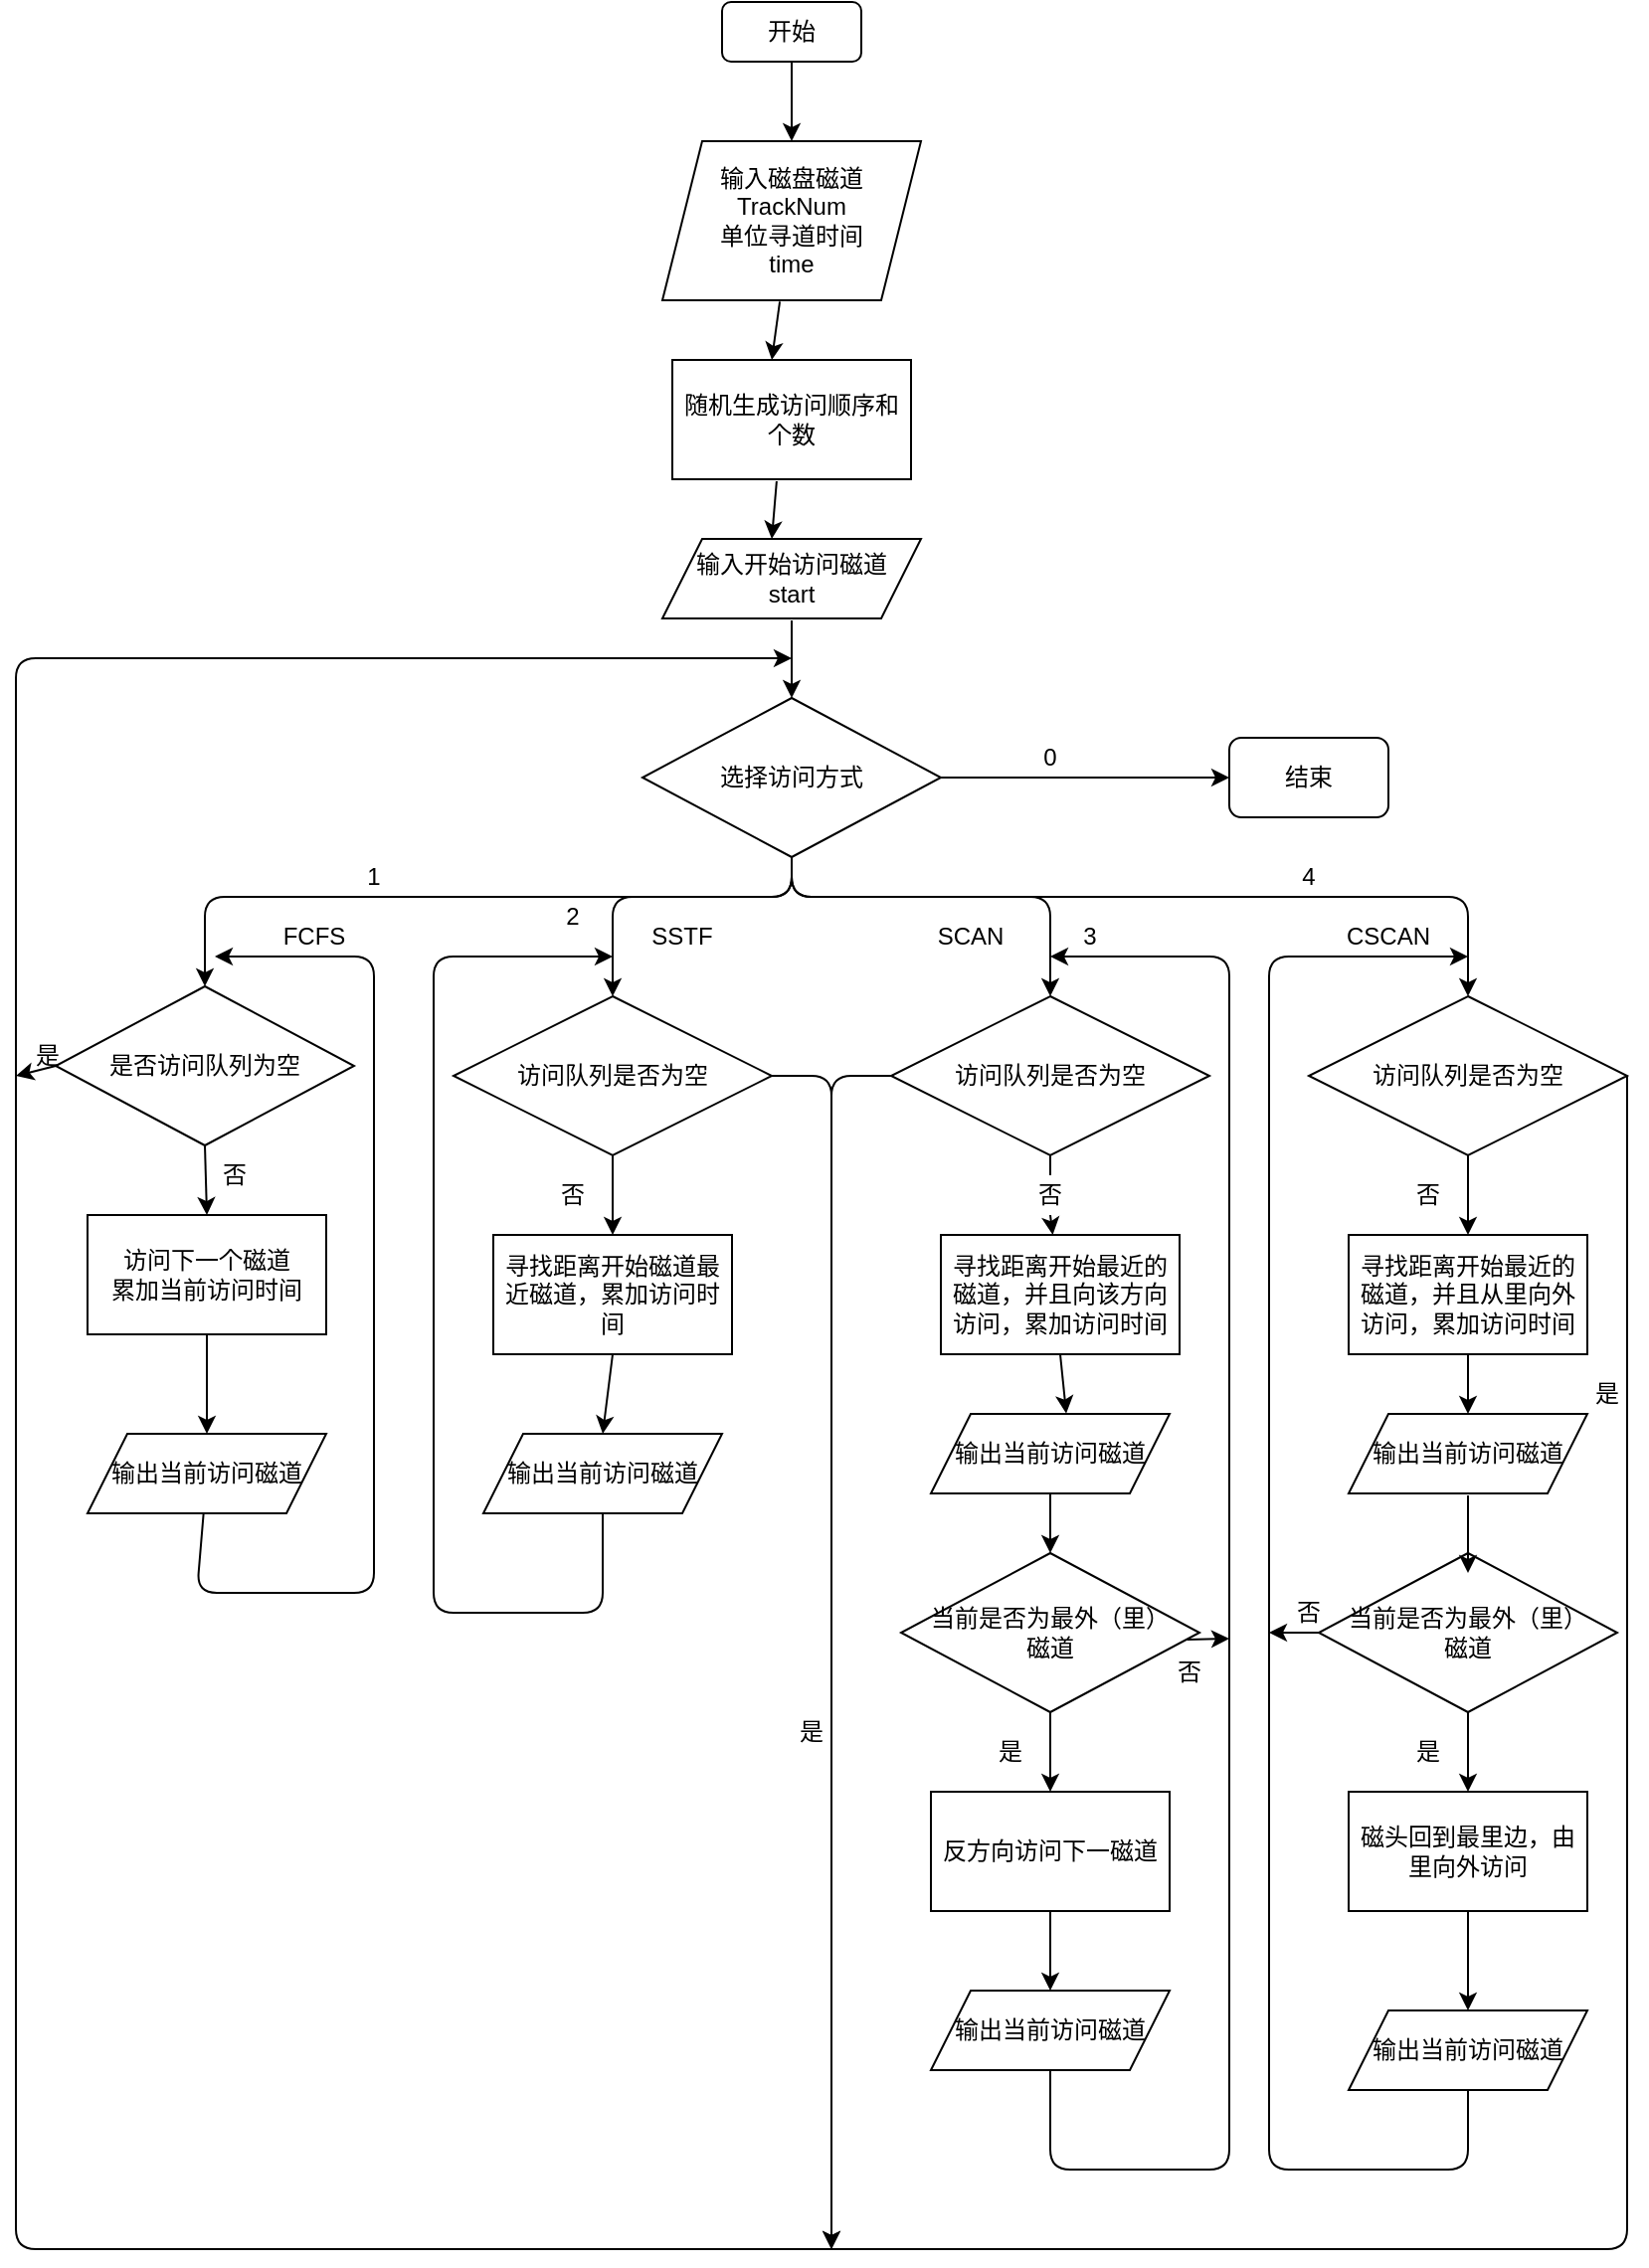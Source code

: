 <mxfile version="15.0.2" type="github"><diagram id="tLAe8vp15gnK6WbYtDqE" name="Page-1"><mxGraphModel dx="1038" dy="579" grid="1" gridSize="10" guides="1" tooltips="1" connect="1" arrows="1" fold="1" page="1" pageScale="1" pageWidth="827" pageHeight="1169" math="0" shadow="0"><root><mxCell id="0"/><mxCell id="1" parent="0"/><mxCell id="PtKZeSNg80MbYGQbARiN-1" value="开始" style="rounded=1;whiteSpace=wrap;html=1;" vertex="1" parent="1"><mxGeometry x="365" y="10" width="70" height="30" as="geometry"/></mxCell><mxCell id="PtKZeSNg80MbYGQbARiN-2" value="输入磁盘磁道&lt;br&gt;TrackNum&lt;br&gt;单位寻道时间&lt;br&gt;time" style="shape=parallelogram;perimeter=parallelogramPerimeter;whiteSpace=wrap;html=1;fixedSize=1;" vertex="1" parent="1"><mxGeometry x="335" y="80" width="130" height="80" as="geometry"/></mxCell><mxCell id="PtKZeSNg80MbYGQbARiN-3" value="" style="endArrow=classic;html=1;exitX=0.5;exitY=1;exitDx=0;exitDy=0;entryX=0.5;entryY=0;entryDx=0;entryDy=0;" edge="1" parent="1" source="PtKZeSNg80MbYGQbARiN-1" target="PtKZeSNg80MbYGQbARiN-2"><mxGeometry width="50" height="50" relative="1" as="geometry"><mxPoint x="340" y="320" as="sourcePoint"/><mxPoint x="390" y="270" as="targetPoint"/></mxGeometry></mxCell><mxCell id="PtKZeSNg80MbYGQbARiN-4" value="随机生成访问顺序和个数" style="rounded=0;whiteSpace=wrap;html=1;" vertex="1" parent="1"><mxGeometry x="340" y="190" width="120" height="60" as="geometry"/></mxCell><mxCell id="PtKZeSNg80MbYGQbARiN-5" value="输入开始访问磁道&lt;br&gt;start" style="shape=parallelogram;perimeter=parallelogramPerimeter;whiteSpace=wrap;html=1;fixedSize=1;" vertex="1" parent="1"><mxGeometry x="335" y="280" width="130" height="40" as="geometry"/></mxCell><mxCell id="PtKZeSNg80MbYGQbARiN-6" value="选择访问方式" style="rhombus;whiteSpace=wrap;html=1;" vertex="1" parent="1"><mxGeometry x="325" y="360" width="150" height="80" as="geometry"/></mxCell><mxCell id="PtKZeSNg80MbYGQbARiN-8" value="是否访问队列为空" style="rhombus;whiteSpace=wrap;html=1;" vertex="1" parent="1"><mxGeometry x="30" y="505" width="150" height="80" as="geometry"/></mxCell><mxCell id="PtKZeSNg80MbYGQbARiN-10" value="访问队列是否为空" style="rhombus;whiteSpace=wrap;html=1;" vertex="1" parent="1"><mxGeometry x="230" y="510" width="160" height="80" as="geometry"/></mxCell><mxCell id="PtKZeSNg80MbYGQbARiN-11" value="访问队列是否为空" style="rhombus;whiteSpace=wrap;html=1;" vertex="1" parent="1"><mxGeometry x="450" y="510" width="160" height="80" as="geometry"/></mxCell><mxCell id="PtKZeSNg80MbYGQbARiN-12" value="访问队列是否为空" style="rhombus;whiteSpace=wrap;html=1;" vertex="1" parent="1"><mxGeometry x="660" y="510" width="160" height="80" as="geometry"/></mxCell><mxCell id="PtKZeSNg80MbYGQbARiN-14" value="输出当前访问磁道" style="shape=parallelogram;perimeter=parallelogramPerimeter;whiteSpace=wrap;html=1;fixedSize=1;" vertex="1" parent="1"><mxGeometry x="46" y="730" width="120" height="40" as="geometry"/></mxCell><mxCell id="PtKZeSNg80MbYGQbARiN-16" value="访问下一个磁道&lt;br&gt;累加当前访问时间" style="rounded=0;whiteSpace=wrap;html=1;" vertex="1" parent="1"><mxGeometry x="46" y="620" width="120" height="60" as="geometry"/></mxCell><mxCell id="PtKZeSNg80MbYGQbARiN-19" value="寻找距离开始磁道最近磁道，累加访问时间" style="rounded=0;whiteSpace=wrap;html=1;" vertex="1" parent="1"><mxGeometry x="250" y="630" width="120" height="60" as="geometry"/></mxCell><mxCell id="PtKZeSNg80MbYGQbARiN-21" value="输出当前访问磁道" style="shape=parallelogram;perimeter=parallelogramPerimeter;whiteSpace=wrap;html=1;fixedSize=1;" vertex="1" parent="1"><mxGeometry x="245" y="730" width="120" height="40" as="geometry"/></mxCell><mxCell id="PtKZeSNg80MbYGQbARiN-22" value="输出当前访问磁道" style="shape=parallelogram;perimeter=parallelogramPerimeter;whiteSpace=wrap;html=1;fixedSize=1;" vertex="1" parent="1"><mxGeometry x="470" y="720" width="120" height="40" as="geometry"/></mxCell><mxCell id="PtKZeSNg80MbYGQbARiN-23" value="输出当前访问磁道" style="shape=parallelogram;perimeter=parallelogramPerimeter;whiteSpace=wrap;html=1;fixedSize=1;" vertex="1" parent="1"><mxGeometry x="680" y="720" width="120" height="40" as="geometry"/></mxCell><mxCell id="PtKZeSNg80MbYGQbARiN-24" value="寻找距离开始最近的磁道，并且向该方向访问，累加访问时间" style="whiteSpace=wrap;html=1;" vertex="1" parent="1"><mxGeometry x="475" y="630" width="120" height="60" as="geometry"/></mxCell><mxCell id="PtKZeSNg80MbYGQbARiN-25" value="当前是否为最外（里）&lt;br&gt;磁道" style="rhombus;whiteSpace=wrap;html=1;" vertex="1" parent="1"><mxGeometry x="455" y="790" width="150" height="80" as="geometry"/></mxCell><mxCell id="PtKZeSNg80MbYGQbARiN-26" value="反方向访问下一磁道" style="rounded=0;whiteSpace=wrap;html=1;" vertex="1" parent="1"><mxGeometry x="470" y="910" width="120" height="60" as="geometry"/></mxCell><mxCell id="PtKZeSNg80MbYGQbARiN-27" value="输出当前访问磁道" style="shape=parallelogram;perimeter=parallelogramPerimeter;whiteSpace=wrap;html=1;fixedSize=1;" vertex="1" parent="1"><mxGeometry x="470" y="1010" width="120" height="40" as="geometry"/></mxCell><mxCell id="PtKZeSNg80MbYGQbARiN-30" value="" style="endArrow=classic;html=1;exitX=0.454;exitY=1.008;exitDx=0;exitDy=0;exitPerimeter=0;" edge="1" parent="1" source="PtKZeSNg80MbYGQbARiN-2"><mxGeometry width="50" height="50" relative="1" as="geometry"><mxPoint x="340" y="330" as="sourcePoint"/><mxPoint x="390" y="190" as="targetPoint"/></mxGeometry></mxCell><mxCell id="PtKZeSNg80MbYGQbARiN-31" value="" style="endArrow=classic;html=1;exitX=0.437;exitY=1.017;exitDx=0;exitDy=0;exitPerimeter=0;" edge="1" parent="1" source="PtKZeSNg80MbYGQbARiN-4"><mxGeometry width="50" height="50" relative="1" as="geometry"><mxPoint x="340" y="330" as="sourcePoint"/><mxPoint x="390" y="280" as="targetPoint"/></mxGeometry></mxCell><mxCell id="PtKZeSNg80MbYGQbARiN-32" value="" style="endArrow=classic;html=1;entryX=0.5;entryY=0;entryDx=0;entryDy=0;" edge="1" parent="1" target="PtKZeSNg80MbYGQbARiN-6"><mxGeometry width="50" height="50" relative="1" as="geometry"><mxPoint x="400" y="321" as="sourcePoint"/><mxPoint x="390" y="280" as="targetPoint"/></mxGeometry></mxCell><mxCell id="PtKZeSNg80MbYGQbARiN-33" value="" style="endArrow=classic;html=1;exitX=0.5;exitY=1;exitDx=0;exitDy=0;entryX=0.5;entryY=0;entryDx=0;entryDy=0;" edge="1" parent="1" source="PtKZeSNg80MbYGQbARiN-6" target="PtKZeSNg80MbYGQbARiN-8"><mxGeometry width="50" height="50" relative="1" as="geometry"><mxPoint x="340" y="510" as="sourcePoint"/><mxPoint x="390" y="460" as="targetPoint"/><Array as="points"><mxPoint x="400" y="460"/><mxPoint x="105" y="460"/></Array></mxGeometry></mxCell><mxCell id="PtKZeSNg80MbYGQbARiN-34" value="" style="endArrow=classic;html=1;entryX=0.5;entryY=0;entryDx=0;entryDy=0;" edge="1" parent="1" target="PtKZeSNg80MbYGQbARiN-10"><mxGeometry width="50" height="50" relative="1" as="geometry"><mxPoint x="400" y="440" as="sourcePoint"/><mxPoint x="390" y="460" as="targetPoint"/><Array as="points"><mxPoint x="400" y="460"/><mxPoint x="310" y="460"/></Array></mxGeometry></mxCell><mxCell id="PtKZeSNg80MbYGQbARiN-35" value="" style="endArrow=classic;html=1;exitX=0.5;exitY=1;exitDx=0;exitDy=0;entryX=0.5;entryY=0;entryDx=0;entryDy=0;" edge="1" parent="1" source="PtKZeSNg80MbYGQbARiN-6" target="PtKZeSNg80MbYGQbARiN-11"><mxGeometry width="50" height="50" relative="1" as="geometry"><mxPoint x="340" y="510" as="sourcePoint"/><mxPoint x="390" y="460" as="targetPoint"/><Array as="points"><mxPoint x="400" y="460"/><mxPoint x="530" y="460"/></Array></mxGeometry></mxCell><mxCell id="PtKZeSNg80MbYGQbARiN-36" value="" style="endArrow=classic;html=1;exitX=0.5;exitY=1;exitDx=0;exitDy=0;entryX=0.5;entryY=0;entryDx=0;entryDy=0;" edge="1" parent="1" source="PtKZeSNg80MbYGQbARiN-6" target="PtKZeSNg80MbYGQbARiN-12"><mxGeometry width="50" height="50" relative="1" as="geometry"><mxPoint x="340" y="510" as="sourcePoint"/><mxPoint x="390" y="460" as="targetPoint"/><Array as="points"><mxPoint x="400" y="460"/><mxPoint x="740" y="460"/></Array></mxGeometry></mxCell><mxCell id="PtKZeSNg80MbYGQbARiN-37" value="FCFS" style="text;html=1;strokeColor=none;fillColor=none;align=center;verticalAlign=middle;whiteSpace=wrap;rounded=0;" vertex="1" parent="1"><mxGeometry x="140" y="460" width="40" height="40" as="geometry"/></mxCell><mxCell id="PtKZeSNg80MbYGQbARiN-38" value="SSTF" style="text;html=1;strokeColor=none;fillColor=none;align=center;verticalAlign=middle;whiteSpace=wrap;rounded=0;" vertex="1" parent="1"><mxGeometry x="325" y="470" width="40" height="20" as="geometry"/></mxCell><mxCell id="PtKZeSNg80MbYGQbARiN-39" value="SCAN" style="text;html=1;strokeColor=none;fillColor=none;align=center;verticalAlign=middle;whiteSpace=wrap;rounded=0;" vertex="1" parent="1"><mxGeometry x="470" y="470" width="40" height="20" as="geometry"/></mxCell><mxCell id="PtKZeSNg80MbYGQbARiN-40" value="CSCAN" style="text;html=1;strokeColor=none;fillColor=none;align=center;verticalAlign=middle;whiteSpace=wrap;rounded=0;" vertex="1" parent="1"><mxGeometry x="680" y="470" width="40" height="20" as="geometry"/></mxCell><mxCell id="PtKZeSNg80MbYGQbARiN-41" value="寻找距离开始最近的磁道，并且从里向外访问，累加访问时间" style="whiteSpace=wrap;html=1;" vertex="1" parent="1"><mxGeometry x="680" y="630" width="120" height="60" as="geometry"/></mxCell><mxCell id="PtKZeSNg80MbYGQbARiN-42" value="当前是否为最外（里）&lt;br&gt;磁道" style="rhombus;whiteSpace=wrap;html=1;" vertex="1" parent="1"><mxGeometry x="665" y="790" width="150" height="80" as="geometry"/></mxCell><mxCell id="PtKZeSNg80MbYGQbARiN-44" value="输出当前访问磁道" style="shape=parallelogram;perimeter=parallelogramPerimeter;whiteSpace=wrap;html=1;fixedSize=1;" vertex="1" parent="1"><mxGeometry x="680" y="1020" width="120" height="40" as="geometry"/></mxCell><mxCell id="PtKZeSNg80MbYGQbARiN-45" value="" style="endArrow=classic;html=1;exitX=0.5;exitY=1;exitDx=0;exitDy=0;entryX=0.5;entryY=0;entryDx=0;entryDy=0;" edge="1" parent="1" source="PtKZeSNg80MbYGQbARiN-10" target="PtKZeSNg80MbYGQbARiN-19"><mxGeometry width="50" height="50" relative="1" as="geometry"><mxPoint x="340" y="690" as="sourcePoint"/><mxPoint x="390" y="640" as="targetPoint"/></mxGeometry></mxCell><mxCell id="PtKZeSNg80MbYGQbARiN-46" value="" style="endArrow=classic;html=1;exitX=0.5;exitY=1;exitDx=0;exitDy=0;startArrow=none;" edge="1" parent="1" source="PtKZeSNg80MbYGQbARiN-76" target="PtKZeSNg80MbYGQbARiN-24"><mxGeometry width="50" height="50" relative="1" as="geometry"><mxPoint x="340" y="690" as="sourcePoint"/><mxPoint x="390" y="640" as="targetPoint"/></mxGeometry></mxCell><mxCell id="PtKZeSNg80MbYGQbARiN-47" value="" style="endArrow=classic;html=1;exitX=0.5;exitY=1;exitDx=0;exitDy=0;entryX=0.5;entryY=0;entryDx=0;entryDy=0;" edge="1" parent="1" source="PtKZeSNg80MbYGQbARiN-12" target="PtKZeSNg80MbYGQbARiN-41"><mxGeometry width="50" height="50" relative="1" as="geometry"><mxPoint x="540" y="600" as="sourcePoint"/><mxPoint x="542.857" y="640" as="targetPoint"/></mxGeometry></mxCell><mxCell id="PtKZeSNg80MbYGQbARiN-48" value="" style="endArrow=classic;html=1;entryX=0.5;entryY=0;entryDx=0;entryDy=0;" edge="1" parent="1" source="PtKZeSNg80MbYGQbARiN-41" target="PtKZeSNg80MbYGQbARiN-23"><mxGeometry width="50" height="50" relative="1" as="geometry"><mxPoint x="550" y="610" as="sourcePoint"/><mxPoint x="552.857" y="650" as="targetPoint"/></mxGeometry></mxCell><mxCell id="PtKZeSNg80MbYGQbARiN-49" value="" style="endArrow=classic;html=1;exitX=0.5;exitY=1;exitDx=0;exitDy=0;entryX=0.567;entryY=-0.005;entryDx=0;entryDy=0;entryPerimeter=0;" edge="1" parent="1" source="PtKZeSNg80MbYGQbARiN-24" target="PtKZeSNg80MbYGQbARiN-22"><mxGeometry width="50" height="50" relative="1" as="geometry"><mxPoint x="560" y="620" as="sourcePoint"/><mxPoint x="535" y="710" as="targetPoint"/></mxGeometry></mxCell><mxCell id="PtKZeSNg80MbYGQbARiN-52" value="" style="endArrow=classic;html=1;entryX=0.5;entryY=0;entryDx=0;entryDy=0;" edge="1" parent="1" target="PtKZeSNg80MbYGQbARiN-21"><mxGeometry width="50" height="50" relative="1" as="geometry"><mxPoint x="310" y="690" as="sourcePoint"/><mxPoint x="572.857" y="670" as="targetPoint"/></mxGeometry></mxCell><mxCell id="PtKZeSNg80MbYGQbARiN-53" value="" style="endArrow=classic;html=1;entryX=0.5;entryY=0;entryDx=0;entryDy=0;" edge="1" parent="1" source="PtKZeSNg80MbYGQbARiN-16" target="PtKZeSNg80MbYGQbARiN-14"><mxGeometry width="50" height="50" relative="1" as="geometry"><mxPoint x="580" y="640" as="sourcePoint"/><mxPoint x="582.857" y="680" as="targetPoint"/></mxGeometry></mxCell><mxCell id="PtKZeSNg80MbYGQbARiN-54" value="" style="endArrow=classic;html=1;exitX=0.5;exitY=1;exitDx=0;exitDy=0;" edge="1" parent="1" source="PtKZeSNg80MbYGQbARiN-42"><mxGeometry width="50" height="50" relative="1" as="geometry"><mxPoint x="115.571" y="690" as="sourcePoint"/><mxPoint x="740" y="910" as="targetPoint"/></mxGeometry></mxCell><mxCell id="PtKZeSNg80MbYGQbARiN-55" value="" style="endArrow=classic;html=1;entryX=0.5;entryY=0;entryDx=0;entryDy=0;exitX=0.5;exitY=1;exitDx=0;exitDy=0;" edge="1" parent="1" source="PtKZeSNg80MbYGQbARiN-25" target="PtKZeSNg80MbYGQbARiN-26"><mxGeometry width="50" height="50" relative="1" as="geometry"><mxPoint x="125.571" y="700" as="sourcePoint"/><mxPoint x="125" y="740" as="targetPoint"/></mxGeometry></mxCell><mxCell id="PtKZeSNg80MbYGQbARiN-56" value="" style="endArrow=classic;html=1;exitX=0.5;exitY=1;exitDx=0;exitDy=0;" edge="1" parent="1" source="PtKZeSNg80MbYGQbARiN-22" target="PtKZeSNg80MbYGQbARiN-25"><mxGeometry width="50" height="50" relative="1" as="geometry"><mxPoint x="135.571" y="710" as="sourcePoint"/><mxPoint x="135" y="750" as="targetPoint"/></mxGeometry></mxCell><mxCell id="PtKZeSNg80MbYGQbARiN-57" value="" style="endArrow=classic;html=1;exitX=0.5;exitY=1;exitDx=0;exitDy=0;startArrow=none;" edge="1" parent="1" source="PtKZeSNg80MbYGQbARiN-43"><mxGeometry width="50" height="50" relative="1" as="geometry"><mxPoint x="750" y="880" as="sourcePoint"/><mxPoint x="750" y="920" as="targetPoint"/></mxGeometry></mxCell><mxCell id="PtKZeSNg80MbYGQbARiN-58" value="" style="endArrow=classic;html=1;" edge="1" parent="1"><mxGeometry width="50" height="50" relative="1" as="geometry"><mxPoint x="740" y="761" as="sourcePoint"/><mxPoint x="740" y="800" as="targetPoint"/></mxGeometry></mxCell><mxCell id="PtKZeSNg80MbYGQbARiN-43" value="磁头回到最里边，由里向外访问" style="rounded=0;whiteSpace=wrap;html=1;" vertex="1" parent="1"><mxGeometry x="680" y="910" width="120" height="60" as="geometry"/></mxCell><mxCell id="PtKZeSNg80MbYGQbARiN-60" value="" style="endArrow=classic;html=1;exitX=0.5;exitY=1;exitDx=0;exitDy=0;" edge="1" parent="1" source="PtKZeSNg80MbYGQbARiN-26"><mxGeometry width="50" height="50" relative="1" as="geometry"><mxPoint x="340" y="870" as="sourcePoint"/><mxPoint x="530" y="1010" as="targetPoint"/></mxGeometry></mxCell><mxCell id="PtKZeSNg80MbYGQbARiN-61" value="" style="endArrow=classic;html=1;exitX=0.5;exitY=1;exitDx=0;exitDy=0;" edge="1" parent="1" source="PtKZeSNg80MbYGQbARiN-44"><mxGeometry width="50" height="50" relative="1" as="geometry"><mxPoint x="540" y="980" as="sourcePoint"/><mxPoint x="740" y="490" as="targetPoint"/><Array as="points"><mxPoint x="740" y="1100"/><mxPoint x="640" y="1100"/><mxPoint x="640" y="490"/></Array></mxGeometry></mxCell><mxCell id="PtKZeSNg80MbYGQbARiN-62" value="" style="endArrow=classic;html=1;exitX=0.5;exitY=1;exitDx=0;exitDy=0;entryX=0.5;entryY=0;entryDx=0;entryDy=0;" edge="1" parent="1" source="PtKZeSNg80MbYGQbARiN-43" target="PtKZeSNg80MbYGQbARiN-44"><mxGeometry width="50" height="50" relative="1" as="geometry"><mxPoint x="550" y="990" as="sourcePoint"/><mxPoint x="550" y="1030" as="targetPoint"/></mxGeometry></mxCell><mxCell id="PtKZeSNg80MbYGQbARiN-63" value="" style="endArrow=classic;html=1;exitX=0.5;exitY=1;exitDx=0;exitDy=0;" edge="1" parent="1" source="PtKZeSNg80MbYGQbARiN-27"><mxGeometry width="50" height="50" relative="1" as="geometry"><mxPoint x="750" y="1070" as="sourcePoint"/><mxPoint x="530" y="490" as="targetPoint"/><Array as="points"><mxPoint x="530" y="1100"/><mxPoint x="620" y="1100"/><mxPoint x="620" y="490"/></Array></mxGeometry></mxCell><mxCell id="PtKZeSNg80MbYGQbARiN-64" value="" style="endArrow=classic;html=1;exitX=0.5;exitY=1;exitDx=0;exitDy=0;entryX=0.5;entryY=0;entryDx=0;entryDy=0;" edge="1" parent="1" source="PtKZeSNg80MbYGQbARiN-8" target="PtKZeSNg80MbYGQbARiN-16"><mxGeometry width="50" height="50" relative="1" as="geometry"><mxPoint x="320" y="600" as="sourcePoint"/><mxPoint x="320" y="640" as="targetPoint"/></mxGeometry></mxCell><mxCell id="PtKZeSNg80MbYGQbARiN-65" value="" style="endArrow=classic;html=1;exitX=0.5;exitY=1;exitDx=0;exitDy=0;" edge="1" parent="1" source="PtKZeSNg80MbYGQbARiN-21"><mxGeometry width="50" height="50" relative="1" as="geometry"><mxPoint x="330" y="610" as="sourcePoint"/><mxPoint x="310" y="490" as="targetPoint"/><Array as="points"><mxPoint x="305" y="820"/><mxPoint x="220" y="820"/><mxPoint x="220" y="490"/></Array></mxGeometry></mxCell><mxCell id="PtKZeSNg80MbYGQbARiN-66" value="" style="endArrow=classic;html=1;" edge="1" parent="1" source="PtKZeSNg80MbYGQbARiN-14"><mxGeometry width="50" height="50" relative="1" as="geometry"><mxPoint x="315" y="780" as="sourcePoint"/><mxPoint x="110" y="490" as="targetPoint"/><Array as="points"><mxPoint x="101" y="810"/><mxPoint x="190" y="810"/><mxPoint x="190" y="490"/></Array></mxGeometry></mxCell><mxCell id="PtKZeSNg80MbYGQbARiN-67" value="" style="endArrow=classic;html=1;exitX=1;exitY=0.5;exitDx=0;exitDy=0;" edge="1" parent="1" source="PtKZeSNg80MbYGQbARiN-6"><mxGeometry width="50" height="50" relative="1" as="geometry"><mxPoint x="480" y="400" as="sourcePoint"/><mxPoint x="620" y="400" as="targetPoint"/><Array as="points"><mxPoint x="540" y="400"/></Array></mxGeometry></mxCell><mxCell id="PtKZeSNg80MbYGQbARiN-68" value="结束" style="rounded=1;whiteSpace=wrap;html=1;" vertex="1" parent="1"><mxGeometry x="620" y="380" width="80" height="40" as="geometry"/></mxCell><mxCell id="PtKZeSNg80MbYGQbARiN-69" value="0" style="text;html=1;strokeColor=none;fillColor=none;align=center;verticalAlign=middle;whiteSpace=wrap;rounded=0;" vertex="1" parent="1"><mxGeometry x="510" y="380" width="40" height="20" as="geometry"/></mxCell><mxCell id="PtKZeSNg80MbYGQbARiN-70" value="1" style="text;html=1;strokeColor=none;fillColor=none;align=center;verticalAlign=middle;whiteSpace=wrap;rounded=0;" vertex="1" parent="1"><mxGeometry x="170" y="440" width="40" height="20" as="geometry"/></mxCell><mxCell id="PtKZeSNg80MbYGQbARiN-71" value="2" style="text;html=1;strokeColor=none;fillColor=none;align=center;verticalAlign=middle;whiteSpace=wrap;rounded=0;" vertex="1" parent="1"><mxGeometry x="270" y="460" width="40" height="20" as="geometry"/></mxCell><mxCell id="PtKZeSNg80MbYGQbARiN-72" value="3" style="text;html=1;strokeColor=none;fillColor=none;align=center;verticalAlign=middle;whiteSpace=wrap;rounded=0;" vertex="1" parent="1"><mxGeometry x="530" y="470" width="40" height="20" as="geometry"/></mxCell><mxCell id="PtKZeSNg80MbYGQbARiN-73" value="4" style="text;html=1;strokeColor=none;fillColor=none;align=center;verticalAlign=middle;whiteSpace=wrap;rounded=0;" vertex="1" parent="1"><mxGeometry x="640" y="440" width="40" height="20" as="geometry"/></mxCell><mxCell id="PtKZeSNg80MbYGQbARiN-74" value="否" style="text;html=1;strokeColor=none;fillColor=none;align=center;verticalAlign=middle;whiteSpace=wrap;rounded=0;" vertex="1" parent="1"><mxGeometry x="270" y="600" width="40" height="20" as="geometry"/></mxCell><mxCell id="PtKZeSNg80MbYGQbARiN-75" value="否" style="text;html=1;strokeColor=none;fillColor=none;align=center;verticalAlign=middle;whiteSpace=wrap;rounded=0;" vertex="1" parent="1"><mxGeometry x="700" y="600" width="40" height="20" as="geometry"/></mxCell><mxCell id="PtKZeSNg80MbYGQbARiN-77" value="否" style="text;html=1;strokeColor=none;fillColor=none;align=center;verticalAlign=middle;whiteSpace=wrap;rounded=0;" vertex="1" parent="1"><mxGeometry x="100" y="590" width="40" height="20" as="geometry"/></mxCell><mxCell id="PtKZeSNg80MbYGQbARiN-76" value="否" style="text;html=1;strokeColor=none;fillColor=none;align=center;verticalAlign=middle;whiteSpace=wrap;rounded=0;" vertex="1" parent="1"><mxGeometry x="510" y="600" width="40" height="20" as="geometry"/></mxCell><mxCell id="PtKZeSNg80MbYGQbARiN-78" value="" style="endArrow=none;html=1;exitX=0.5;exitY=1;exitDx=0;exitDy=0;" edge="1" parent="1" source="PtKZeSNg80MbYGQbARiN-11" target="PtKZeSNg80MbYGQbARiN-76"><mxGeometry width="50" height="50" relative="1" as="geometry"><mxPoint x="530" y="590" as="sourcePoint"/><mxPoint x="532.857" y="630" as="targetPoint"/></mxGeometry></mxCell><mxCell id="PtKZeSNg80MbYGQbARiN-79" value="是" style="text;html=1;strokeColor=none;fillColor=none;align=center;verticalAlign=middle;whiteSpace=wrap;rounded=0;" vertex="1" parent="1"><mxGeometry x="700" y="880" width="40" height="20" as="geometry"/></mxCell><mxCell id="PtKZeSNg80MbYGQbARiN-80" value="是" style="text;html=1;strokeColor=none;fillColor=none;align=center;verticalAlign=middle;whiteSpace=wrap;rounded=0;" vertex="1" parent="1"><mxGeometry x="490" y="880" width="40" height="20" as="geometry"/></mxCell><mxCell id="PtKZeSNg80MbYGQbARiN-81" value="" style="endArrow=classic;html=1;exitX=0.959;exitY=0.543;exitDx=0;exitDy=0;exitPerimeter=0;" edge="1" parent="1" source="PtKZeSNg80MbYGQbARiN-25"><mxGeometry width="50" height="50" relative="1" as="geometry"><mxPoint x="340" y="760" as="sourcePoint"/><mxPoint x="620" y="833" as="targetPoint"/></mxGeometry></mxCell><mxCell id="PtKZeSNg80MbYGQbARiN-82" value="否" style="text;html=1;strokeColor=none;fillColor=none;align=center;verticalAlign=middle;whiteSpace=wrap;rounded=0;" vertex="1" parent="1"><mxGeometry x="580" y="840" width="40" height="20" as="geometry"/></mxCell><mxCell id="PtKZeSNg80MbYGQbARiN-83" value="" style="endArrow=classic;html=1;exitX=0;exitY=0.5;exitDx=0;exitDy=0;" edge="1" parent="1" source="PtKZeSNg80MbYGQbARiN-42"><mxGeometry width="50" height="50" relative="1" as="geometry"><mxPoint x="608.85" y="843.44" as="sourcePoint"/><mxPoint x="640" y="830" as="targetPoint"/></mxGeometry></mxCell><mxCell id="PtKZeSNg80MbYGQbARiN-84" value="否" style="text;html=1;strokeColor=none;fillColor=none;align=center;verticalAlign=middle;whiteSpace=wrap;rounded=0;" vertex="1" parent="1"><mxGeometry x="640" y="810" width="40" height="20" as="geometry"/></mxCell><mxCell id="PtKZeSNg80MbYGQbARiN-85" value="" style="endArrow=classic;html=1;exitX=1;exitY=0.5;exitDx=0;exitDy=0;" edge="1" parent="1" source="PtKZeSNg80MbYGQbARiN-12"><mxGeometry width="50" height="50" relative="1" as="geometry"><mxPoint x="340" y="670" as="sourcePoint"/><mxPoint x="400" y="340" as="targetPoint"/><Array as="points"><mxPoint x="820" y="1140"/><mxPoint x="10" y="1140"/><mxPoint x="10" y="340"/></Array></mxGeometry></mxCell><mxCell id="PtKZeSNg80MbYGQbARiN-86" value="是" style="text;html=1;strokeColor=none;fillColor=none;align=center;verticalAlign=middle;whiteSpace=wrap;rounded=0;" vertex="1" parent="1"><mxGeometry x="790" y="700" width="40" height="20" as="geometry"/></mxCell><mxCell id="PtKZeSNg80MbYGQbARiN-87" value="" style="endArrow=classic;html=1;exitX=0;exitY=0.5;exitDx=0;exitDy=0;" edge="1" parent="1" source="PtKZeSNg80MbYGQbARiN-11"><mxGeometry width="50" height="50" relative="1" as="geometry"><mxPoint x="340" y="620" as="sourcePoint"/><mxPoint x="420" y="1140" as="targetPoint"/><Array as="points"><mxPoint x="420" y="550"/></Array></mxGeometry></mxCell><mxCell id="PtKZeSNg80MbYGQbARiN-89" value="" style="endArrow=classic;html=1;exitX=1;exitY=0.5;exitDx=0;exitDy=0;" edge="1" parent="1" source="PtKZeSNg80MbYGQbARiN-10"><mxGeometry width="50" height="50" relative="1" as="geometry"><mxPoint x="340" y="620" as="sourcePoint"/><mxPoint x="420" y="1140" as="targetPoint"/><Array as="points"><mxPoint x="420" y="550"/></Array></mxGeometry></mxCell><mxCell id="PtKZeSNg80MbYGQbARiN-90" value="是" style="text;html=1;strokeColor=none;fillColor=none;align=center;verticalAlign=middle;whiteSpace=wrap;rounded=0;" vertex="1" parent="1"><mxGeometry x="390" y="870" width="40" height="20" as="geometry"/></mxCell><mxCell id="PtKZeSNg80MbYGQbARiN-91" value="" style="endArrow=classic;html=1;exitX=0;exitY=0.5;exitDx=0;exitDy=0;" edge="1" parent="1" source="PtKZeSNg80MbYGQbARiN-8"><mxGeometry width="50" height="50" relative="1" as="geometry"><mxPoint x="340" y="620" as="sourcePoint"/><mxPoint x="10" y="550" as="targetPoint"/></mxGeometry></mxCell><mxCell id="PtKZeSNg80MbYGQbARiN-92" value="是" style="text;html=1;strokeColor=none;fillColor=none;align=center;verticalAlign=middle;whiteSpace=wrap;rounded=0;" vertex="1" parent="1"><mxGeometry x="6" y="505" width="40" height="70" as="geometry"/></mxCell></root></mxGraphModel></diagram></mxfile>